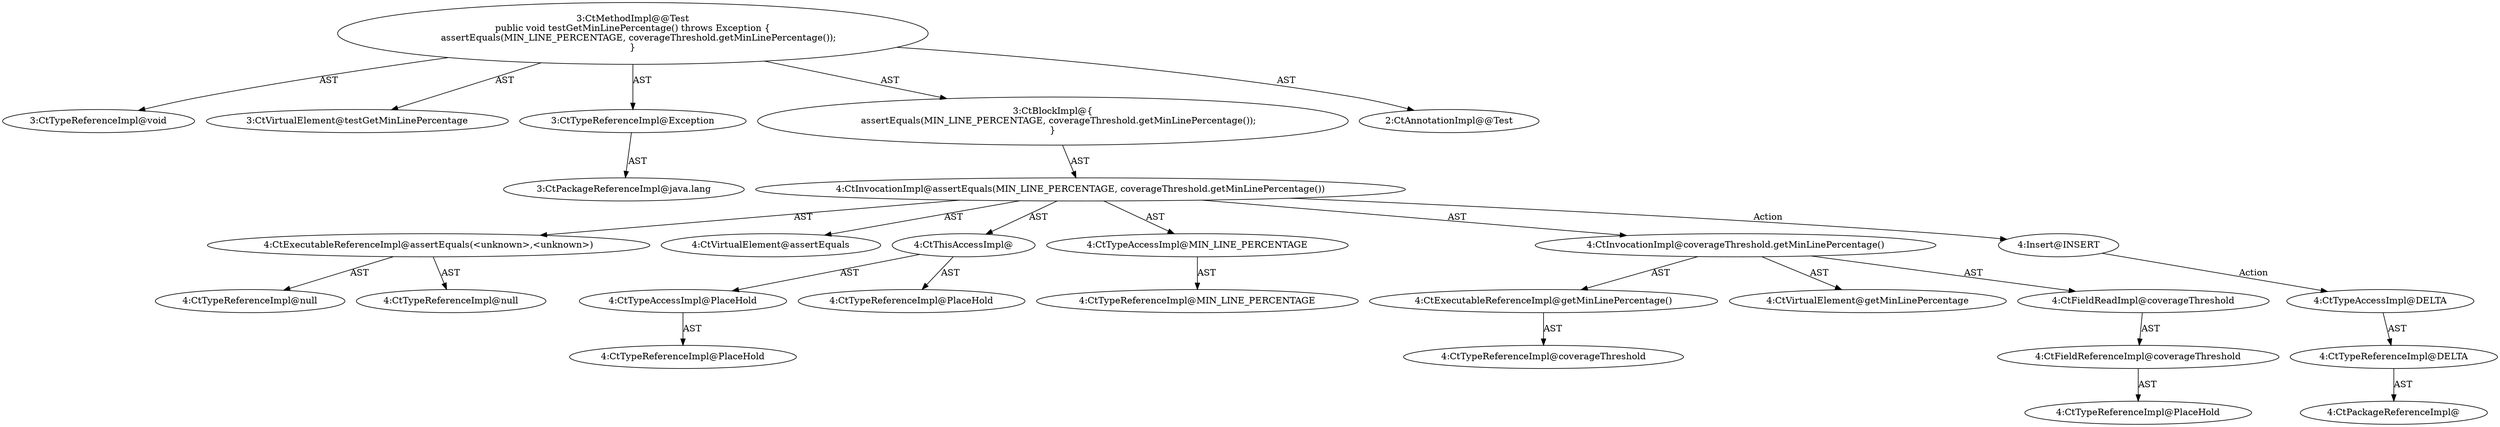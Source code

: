 digraph "testGetMinLinePercentage#?" {
0 [label="3:CtTypeReferenceImpl@void" shape=ellipse]
1 [label="3:CtVirtualElement@testGetMinLinePercentage" shape=ellipse]
2 [label="3:CtTypeReferenceImpl@Exception" shape=ellipse]
3 [label="3:CtPackageReferenceImpl@java.lang" shape=ellipse]
4 [label="4:CtExecutableReferenceImpl@assertEquals(<unknown>,<unknown>)" shape=ellipse]
5 [label="4:CtTypeReferenceImpl@null" shape=ellipse]
6 [label="4:CtTypeReferenceImpl@null" shape=ellipse]
7 [label="4:CtVirtualElement@assertEquals" shape=ellipse]
8 [label="4:CtTypeAccessImpl@PlaceHold" shape=ellipse]
9 [label="4:CtTypeReferenceImpl@PlaceHold" shape=ellipse]
10 [label="4:CtThisAccessImpl@" shape=ellipse]
11 [label="4:CtTypeReferenceImpl@PlaceHold" shape=ellipse]
12 [label="4:CtTypeAccessImpl@MIN_LINE_PERCENTAGE" shape=ellipse]
13 [label="4:CtTypeReferenceImpl@MIN_LINE_PERCENTAGE" shape=ellipse]
14 [label="4:CtExecutableReferenceImpl@getMinLinePercentage()" shape=ellipse]
15 [label="4:CtTypeReferenceImpl@coverageThreshold" shape=ellipse]
16 [label="4:CtVirtualElement@getMinLinePercentage" shape=ellipse]
17 [label="4:CtFieldReferenceImpl@coverageThreshold" shape=ellipse]
18 [label="4:CtTypeReferenceImpl@PlaceHold" shape=ellipse]
19 [label="4:CtFieldReadImpl@coverageThreshold" shape=ellipse]
20 [label="4:CtInvocationImpl@coverageThreshold.getMinLinePercentage()" shape=ellipse]
21 [label="4:CtInvocationImpl@assertEquals(MIN_LINE_PERCENTAGE, coverageThreshold.getMinLinePercentage())" shape=ellipse]
22 [label="3:CtBlockImpl@\{
    assertEquals(MIN_LINE_PERCENTAGE, coverageThreshold.getMinLinePercentage());
\}" shape=ellipse]
23 [label="3:CtMethodImpl@@Test
public void testGetMinLinePercentage() throws Exception \{
    assertEquals(MIN_LINE_PERCENTAGE, coverageThreshold.getMinLinePercentage());
\}" shape=ellipse]
24 [label="2:CtAnnotationImpl@@Test" shape=ellipse]
25 [label="4:Insert@INSERT" shape=ellipse]
26 [label="4:CtPackageReferenceImpl@" shape=ellipse]
27 [label="4:CtTypeReferenceImpl@DELTA" shape=ellipse]
28 [label="4:CtTypeAccessImpl@DELTA" shape=ellipse]
2 -> 3 [label="AST"];
4 -> 5 [label="AST"];
4 -> 6 [label="AST"];
8 -> 9 [label="AST"];
10 -> 11 [label="AST"];
10 -> 8 [label="AST"];
12 -> 13 [label="AST"];
14 -> 15 [label="AST"];
17 -> 18 [label="AST"];
19 -> 17 [label="AST"];
20 -> 16 [label="AST"];
20 -> 19 [label="AST"];
20 -> 14 [label="AST"];
21 -> 7 [label="AST"];
21 -> 10 [label="AST"];
21 -> 4 [label="AST"];
21 -> 12 [label="AST"];
21 -> 20 [label="AST"];
21 -> 25 [label="Action"];
22 -> 21 [label="AST"];
23 -> 1 [label="AST"];
23 -> 24 [label="AST"];
23 -> 0 [label="AST"];
23 -> 2 [label="AST"];
23 -> 22 [label="AST"];
25 -> 28 [label="Action"];
27 -> 26 [label="AST"];
28 -> 27 [label="AST"];
}